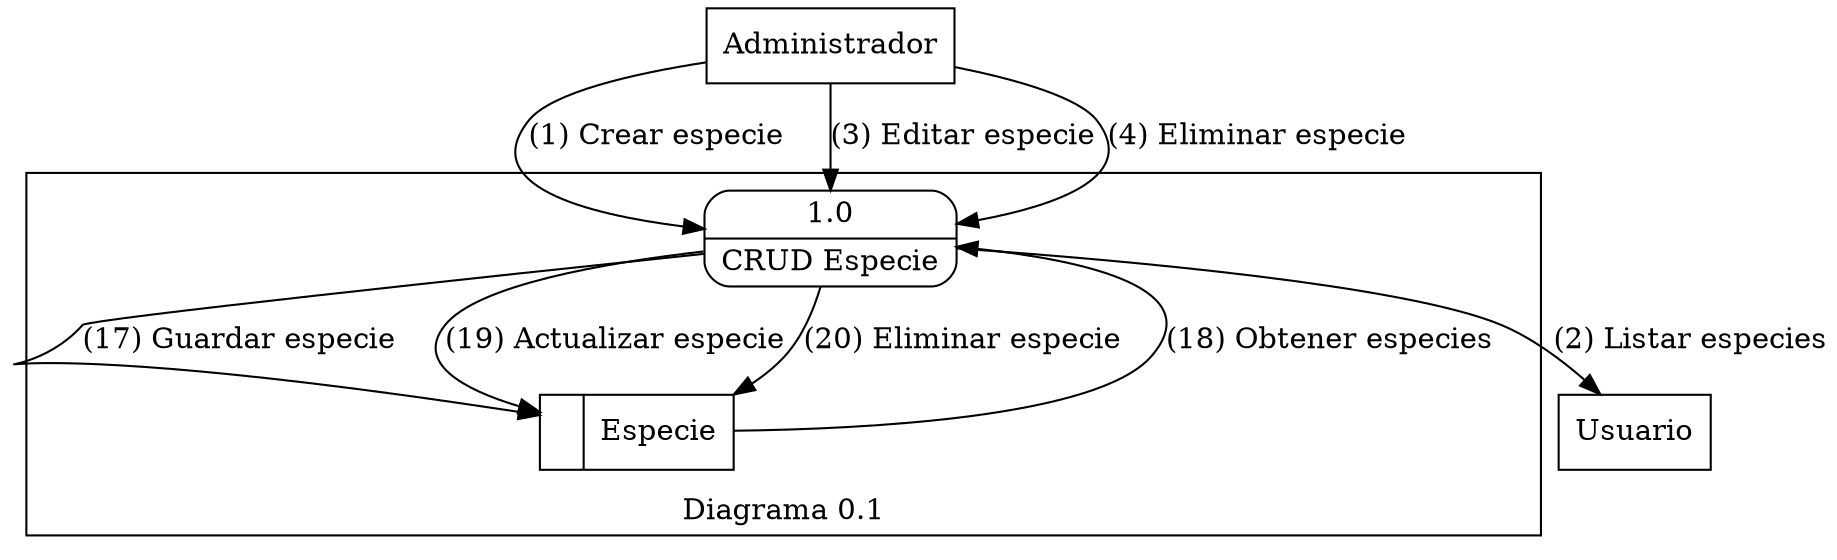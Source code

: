 digraph dfd_vet_level_0_1 {
    node [
        shape=record
    ]

    subgraph external_entities {
        admin [
            label="Administrador"
            shape=box
        ];
        user [
            label="Usuario"
            shape=box
        ];
    }

    subgraph cluster_system {
        label="Diagrama 0.1";
        labelloc="b";

        process10 [
            label="{<f0>1.0|<f1>CRUD Especie}"
            shape=Mrecord
        ];

        store10 [
            label="<f0> |<f1> Especie"
        ];

        {rank=same; l1[style=invis, shape=point]; process10;}
        {rank=same; l2[style=invis, shape=point]; store10;}
    }

    ## Especies:
    admin -> process10 [label="(1) Crear especie"]
    process10 -> user [label="(2) Listar especies"]
    admin -> process10 [label="(3) Editar especie"]
    admin -> process10 [label="(4) Eliminar especie"]

    process10 -> store10 [label="(17) Guardar especie"]
    store10 -> process10 [label="(18) Obtener especies"]
    process10 -> store10 [label="(19) Actualizar especie"]
    process10 -> store10 [label="(20) Eliminar especie"]
}
